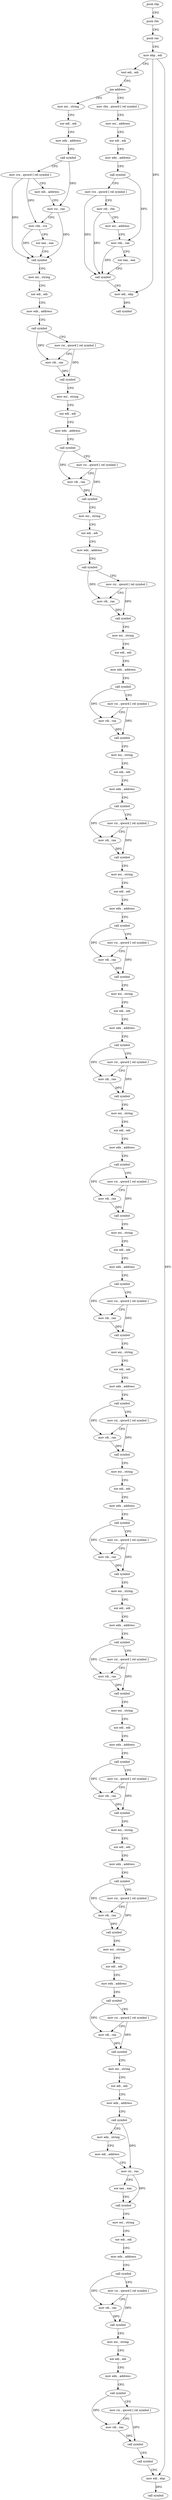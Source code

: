 digraph "func" {
"4201856" [label = "push rbp" ]
"4201857" [label = "push rbx" ]
"4201858" [label = "push rax" ]
"4201859" [label = "mov ebp , edi" ]
"4201861" [label = "test edi , edi" ]
"4201863" [label = "jne address" ]
"4202504" [label = "mov rbx , qword [ rel symbol ]" ]
"4201869" [label = "mov esi , string" ]
"4202511" [label = "mov esi , address" ]
"4202516" [label = "xor edi , edi" ]
"4202518" [label = "mov edx , address" ]
"4202523" [label = "call symbol" ]
"4202528" [label = "mov rcx , qword [ rel symbol ]" ]
"4202535" [label = "mov rdi , rbx" ]
"4202538" [label = "mov esi , address" ]
"4202543" [label = "mov rdx , rax" ]
"4202546" [label = "xor eax , eax" ]
"4202548" [label = "call symbol" ]
"4202553" [label = "mov edi , ebp" ]
"4202555" [label = "call symbol" ]
"4201874" [label = "xor edi , edi" ]
"4201876" [label = "mov edx , address" ]
"4201881" [label = "call symbol" ]
"4201886" [label = "mov rcx , qword [ rel symbol ]" ]
"4201893" [label = "mov edi , address" ]
"4201898" [label = "mov rsi , rax" ]
"4201901" [label = "mov rdx , rcx" ]
"4201904" [label = "xor eax , eax" ]
"4201906" [label = "call symbol" ]
"4201911" [label = "mov esi , string" ]
"4201916" [label = "xor edi , edi" ]
"4201918" [label = "mov edx , address" ]
"4201923" [label = "call symbol" ]
"4201928" [label = "mov rsi , qword [ rel symbol ]" ]
"4201935" [label = "mov rdi , rax" ]
"4201938" [label = "call symbol" ]
"4201943" [label = "mov esi , string" ]
"4201948" [label = "xor edi , edi" ]
"4201950" [label = "mov edx , address" ]
"4201955" [label = "call symbol" ]
"4201960" [label = "mov rsi , qword [ rel symbol ]" ]
"4201967" [label = "mov rdi , rax" ]
"4201970" [label = "call symbol" ]
"4201975" [label = "mov esi , string" ]
"4201980" [label = "xor edi , edi" ]
"4201982" [label = "mov edx , address" ]
"4201987" [label = "call symbol" ]
"4201992" [label = "mov rsi , qword [ rel symbol ]" ]
"4201999" [label = "mov rdi , rax" ]
"4202002" [label = "call symbol" ]
"4202007" [label = "mov esi , string" ]
"4202012" [label = "xor edi , edi" ]
"4202014" [label = "mov edx , address" ]
"4202019" [label = "call symbol" ]
"4202024" [label = "mov rsi , qword [ rel symbol ]" ]
"4202031" [label = "mov rdi , rax" ]
"4202034" [label = "call symbol" ]
"4202039" [label = "mov esi , string" ]
"4202044" [label = "xor edi , edi" ]
"4202046" [label = "mov edx , address" ]
"4202051" [label = "call symbol" ]
"4202056" [label = "mov rsi , qword [ rel symbol ]" ]
"4202063" [label = "mov rdi , rax" ]
"4202066" [label = "call symbol" ]
"4202071" [label = "mov esi , string" ]
"4202076" [label = "xor edi , edi" ]
"4202078" [label = "mov edx , address" ]
"4202083" [label = "call symbol" ]
"4202088" [label = "mov rsi , qword [ rel symbol ]" ]
"4202095" [label = "mov rdi , rax" ]
"4202098" [label = "call symbol" ]
"4202103" [label = "mov esi , string" ]
"4202108" [label = "xor edi , edi" ]
"4202110" [label = "mov edx , address" ]
"4202115" [label = "call symbol" ]
"4202120" [label = "mov rsi , qword [ rel symbol ]" ]
"4202127" [label = "mov rdi , rax" ]
"4202130" [label = "call symbol" ]
"4202135" [label = "mov esi , string" ]
"4202140" [label = "xor edi , edi" ]
"4202142" [label = "mov edx , address" ]
"4202147" [label = "call symbol" ]
"4202152" [label = "mov rsi , qword [ rel symbol ]" ]
"4202159" [label = "mov rdi , rax" ]
"4202162" [label = "call symbol" ]
"4202167" [label = "mov esi , string" ]
"4202172" [label = "xor edi , edi" ]
"4202174" [label = "mov edx , address" ]
"4202179" [label = "call symbol" ]
"4202184" [label = "mov rsi , qword [ rel symbol ]" ]
"4202191" [label = "mov rdi , rax" ]
"4202194" [label = "call symbol" ]
"4202199" [label = "mov esi , string" ]
"4202204" [label = "xor edi , edi" ]
"4202206" [label = "mov edx , address" ]
"4202211" [label = "call symbol" ]
"4202216" [label = "mov rsi , qword [ rel symbol ]" ]
"4202223" [label = "mov rdi , rax" ]
"4202226" [label = "call symbol" ]
"4202231" [label = "mov esi , string" ]
"4202236" [label = "xor edi , edi" ]
"4202238" [label = "mov edx , address" ]
"4202243" [label = "call symbol" ]
"4202248" [label = "mov rsi , qword [ rel symbol ]" ]
"4202255" [label = "mov rdi , rax" ]
"4202258" [label = "call symbol" ]
"4202263" [label = "mov esi , string" ]
"4202268" [label = "xor edi , edi" ]
"4202270" [label = "mov edx , address" ]
"4202275" [label = "call symbol" ]
"4202280" [label = "mov rsi , qword [ rel symbol ]" ]
"4202287" [label = "mov rdi , rax" ]
"4202290" [label = "call symbol" ]
"4202295" [label = "mov esi , string" ]
"4202300" [label = "xor edi , edi" ]
"4202302" [label = "mov edx , address" ]
"4202307" [label = "call symbol" ]
"4202312" [label = "mov rsi , qword [ rel symbol ]" ]
"4202319" [label = "mov rdi , rax" ]
"4202322" [label = "call symbol" ]
"4202327" [label = "mov esi , string" ]
"4202332" [label = "xor edi , edi" ]
"4202334" [label = "mov edx , address" ]
"4202339" [label = "call symbol" ]
"4202344" [label = "mov rsi , qword [ rel symbol ]" ]
"4202351" [label = "mov rdi , rax" ]
"4202354" [label = "call symbol" ]
"4202359" [label = "mov esi , string" ]
"4202364" [label = "xor edi , edi" ]
"4202366" [label = "mov edx , address" ]
"4202371" [label = "call symbol" ]
"4202376" [label = "mov rsi , qword [ rel symbol ]" ]
"4202383" [label = "mov rdi , rax" ]
"4202386" [label = "call symbol" ]
"4202391" [label = "mov esi , string" ]
"4202396" [label = "xor edi , edi" ]
"4202398" [label = "mov edx , address" ]
"4202403" [label = "call symbol" ]
"4202408" [label = "mov edx , string" ]
"4202413" [label = "mov edi , address" ]
"4202418" [label = "mov rsi , rax" ]
"4202421" [label = "xor eax , eax" ]
"4202423" [label = "call symbol" ]
"4202428" [label = "mov esi , string" ]
"4202433" [label = "xor edi , edi" ]
"4202435" [label = "mov edx , address" ]
"4202440" [label = "call symbol" ]
"4202445" [label = "mov rsi , qword [ rel symbol ]" ]
"4202452" [label = "mov rdi , rax" ]
"4202455" [label = "call symbol" ]
"4202460" [label = "mov esi , string" ]
"4202465" [label = "xor edi , edi" ]
"4202467" [label = "mov edx , address" ]
"4202472" [label = "call symbol" ]
"4202477" [label = "mov rsi , qword [ rel symbol ]" ]
"4202484" [label = "mov rdi , rax" ]
"4202487" [label = "call symbol" ]
"4202492" [label = "call symbol" ]
"4202497" [label = "mov edi , ebp" ]
"4202499" [label = "call symbol" ]
"4201856" -> "4201857" [ label = "CFG" ]
"4201857" -> "4201858" [ label = "CFG" ]
"4201858" -> "4201859" [ label = "CFG" ]
"4201859" -> "4201861" [ label = "CFG" ]
"4201859" -> "4202553" [ label = "DFG" ]
"4201859" -> "4202497" [ label = "DFG" ]
"4201861" -> "4201863" [ label = "CFG" ]
"4201863" -> "4202504" [ label = "CFG" ]
"4201863" -> "4201869" [ label = "CFG" ]
"4202504" -> "4202511" [ label = "CFG" ]
"4201869" -> "4201874" [ label = "CFG" ]
"4202511" -> "4202516" [ label = "CFG" ]
"4202516" -> "4202518" [ label = "CFG" ]
"4202518" -> "4202523" [ label = "CFG" ]
"4202523" -> "4202528" [ label = "CFG" ]
"4202523" -> "4202543" [ label = "DFG" ]
"4202528" -> "4202535" [ label = "CFG" ]
"4202528" -> "4202548" [ label = "DFG" ]
"4202535" -> "4202538" [ label = "CFG" ]
"4202535" -> "4202548" [ label = "DFG" ]
"4202538" -> "4202543" [ label = "CFG" ]
"4202543" -> "4202546" [ label = "CFG" ]
"4202543" -> "4202548" [ label = "DFG" ]
"4202546" -> "4202548" [ label = "CFG" ]
"4202548" -> "4202553" [ label = "CFG" ]
"4202553" -> "4202555" [ label = "DFG" ]
"4201874" -> "4201876" [ label = "CFG" ]
"4201876" -> "4201881" [ label = "CFG" ]
"4201881" -> "4201886" [ label = "CFG" ]
"4201881" -> "4201898" [ label = "DFG" ]
"4201886" -> "4201893" [ label = "CFG" ]
"4201886" -> "4201901" [ label = "DFG" ]
"4201886" -> "4201906" [ label = "DFG" ]
"4201893" -> "4201898" [ label = "CFG" ]
"4201898" -> "4201901" [ label = "CFG" ]
"4201898" -> "4201906" [ label = "DFG" ]
"4201901" -> "4201904" [ label = "CFG" ]
"4201901" -> "4201906" [ label = "DFG" ]
"4201904" -> "4201906" [ label = "CFG" ]
"4201906" -> "4201911" [ label = "CFG" ]
"4201911" -> "4201916" [ label = "CFG" ]
"4201916" -> "4201918" [ label = "CFG" ]
"4201918" -> "4201923" [ label = "CFG" ]
"4201923" -> "4201928" [ label = "CFG" ]
"4201923" -> "4201935" [ label = "DFG" ]
"4201928" -> "4201935" [ label = "CFG" ]
"4201928" -> "4201938" [ label = "DFG" ]
"4201935" -> "4201938" [ label = "DFG" ]
"4201938" -> "4201943" [ label = "CFG" ]
"4201943" -> "4201948" [ label = "CFG" ]
"4201948" -> "4201950" [ label = "CFG" ]
"4201950" -> "4201955" [ label = "CFG" ]
"4201955" -> "4201960" [ label = "CFG" ]
"4201955" -> "4201967" [ label = "DFG" ]
"4201960" -> "4201967" [ label = "CFG" ]
"4201960" -> "4201970" [ label = "DFG" ]
"4201967" -> "4201970" [ label = "DFG" ]
"4201970" -> "4201975" [ label = "CFG" ]
"4201975" -> "4201980" [ label = "CFG" ]
"4201980" -> "4201982" [ label = "CFG" ]
"4201982" -> "4201987" [ label = "CFG" ]
"4201987" -> "4201992" [ label = "CFG" ]
"4201987" -> "4201999" [ label = "DFG" ]
"4201992" -> "4201999" [ label = "CFG" ]
"4201992" -> "4202002" [ label = "DFG" ]
"4201999" -> "4202002" [ label = "DFG" ]
"4202002" -> "4202007" [ label = "CFG" ]
"4202007" -> "4202012" [ label = "CFG" ]
"4202012" -> "4202014" [ label = "CFG" ]
"4202014" -> "4202019" [ label = "CFG" ]
"4202019" -> "4202024" [ label = "CFG" ]
"4202019" -> "4202031" [ label = "DFG" ]
"4202024" -> "4202031" [ label = "CFG" ]
"4202024" -> "4202034" [ label = "DFG" ]
"4202031" -> "4202034" [ label = "DFG" ]
"4202034" -> "4202039" [ label = "CFG" ]
"4202039" -> "4202044" [ label = "CFG" ]
"4202044" -> "4202046" [ label = "CFG" ]
"4202046" -> "4202051" [ label = "CFG" ]
"4202051" -> "4202056" [ label = "CFG" ]
"4202051" -> "4202063" [ label = "DFG" ]
"4202056" -> "4202063" [ label = "CFG" ]
"4202056" -> "4202066" [ label = "DFG" ]
"4202063" -> "4202066" [ label = "DFG" ]
"4202066" -> "4202071" [ label = "CFG" ]
"4202071" -> "4202076" [ label = "CFG" ]
"4202076" -> "4202078" [ label = "CFG" ]
"4202078" -> "4202083" [ label = "CFG" ]
"4202083" -> "4202088" [ label = "CFG" ]
"4202083" -> "4202095" [ label = "DFG" ]
"4202088" -> "4202095" [ label = "CFG" ]
"4202088" -> "4202098" [ label = "DFG" ]
"4202095" -> "4202098" [ label = "DFG" ]
"4202098" -> "4202103" [ label = "CFG" ]
"4202103" -> "4202108" [ label = "CFG" ]
"4202108" -> "4202110" [ label = "CFG" ]
"4202110" -> "4202115" [ label = "CFG" ]
"4202115" -> "4202120" [ label = "CFG" ]
"4202115" -> "4202127" [ label = "DFG" ]
"4202120" -> "4202127" [ label = "CFG" ]
"4202120" -> "4202130" [ label = "DFG" ]
"4202127" -> "4202130" [ label = "DFG" ]
"4202130" -> "4202135" [ label = "CFG" ]
"4202135" -> "4202140" [ label = "CFG" ]
"4202140" -> "4202142" [ label = "CFG" ]
"4202142" -> "4202147" [ label = "CFG" ]
"4202147" -> "4202152" [ label = "CFG" ]
"4202147" -> "4202159" [ label = "DFG" ]
"4202152" -> "4202159" [ label = "CFG" ]
"4202152" -> "4202162" [ label = "DFG" ]
"4202159" -> "4202162" [ label = "DFG" ]
"4202162" -> "4202167" [ label = "CFG" ]
"4202167" -> "4202172" [ label = "CFG" ]
"4202172" -> "4202174" [ label = "CFG" ]
"4202174" -> "4202179" [ label = "CFG" ]
"4202179" -> "4202184" [ label = "CFG" ]
"4202179" -> "4202191" [ label = "DFG" ]
"4202184" -> "4202191" [ label = "CFG" ]
"4202184" -> "4202194" [ label = "DFG" ]
"4202191" -> "4202194" [ label = "DFG" ]
"4202194" -> "4202199" [ label = "CFG" ]
"4202199" -> "4202204" [ label = "CFG" ]
"4202204" -> "4202206" [ label = "CFG" ]
"4202206" -> "4202211" [ label = "CFG" ]
"4202211" -> "4202216" [ label = "CFG" ]
"4202211" -> "4202223" [ label = "DFG" ]
"4202216" -> "4202223" [ label = "CFG" ]
"4202216" -> "4202226" [ label = "DFG" ]
"4202223" -> "4202226" [ label = "DFG" ]
"4202226" -> "4202231" [ label = "CFG" ]
"4202231" -> "4202236" [ label = "CFG" ]
"4202236" -> "4202238" [ label = "CFG" ]
"4202238" -> "4202243" [ label = "CFG" ]
"4202243" -> "4202248" [ label = "CFG" ]
"4202243" -> "4202255" [ label = "DFG" ]
"4202248" -> "4202255" [ label = "CFG" ]
"4202248" -> "4202258" [ label = "DFG" ]
"4202255" -> "4202258" [ label = "DFG" ]
"4202258" -> "4202263" [ label = "CFG" ]
"4202263" -> "4202268" [ label = "CFG" ]
"4202268" -> "4202270" [ label = "CFG" ]
"4202270" -> "4202275" [ label = "CFG" ]
"4202275" -> "4202280" [ label = "CFG" ]
"4202275" -> "4202287" [ label = "DFG" ]
"4202280" -> "4202287" [ label = "CFG" ]
"4202280" -> "4202290" [ label = "DFG" ]
"4202287" -> "4202290" [ label = "DFG" ]
"4202290" -> "4202295" [ label = "CFG" ]
"4202295" -> "4202300" [ label = "CFG" ]
"4202300" -> "4202302" [ label = "CFG" ]
"4202302" -> "4202307" [ label = "CFG" ]
"4202307" -> "4202312" [ label = "CFG" ]
"4202307" -> "4202319" [ label = "DFG" ]
"4202312" -> "4202319" [ label = "CFG" ]
"4202312" -> "4202322" [ label = "DFG" ]
"4202319" -> "4202322" [ label = "DFG" ]
"4202322" -> "4202327" [ label = "CFG" ]
"4202327" -> "4202332" [ label = "CFG" ]
"4202332" -> "4202334" [ label = "CFG" ]
"4202334" -> "4202339" [ label = "CFG" ]
"4202339" -> "4202344" [ label = "CFG" ]
"4202339" -> "4202351" [ label = "DFG" ]
"4202344" -> "4202351" [ label = "CFG" ]
"4202344" -> "4202354" [ label = "DFG" ]
"4202351" -> "4202354" [ label = "DFG" ]
"4202354" -> "4202359" [ label = "CFG" ]
"4202359" -> "4202364" [ label = "CFG" ]
"4202364" -> "4202366" [ label = "CFG" ]
"4202366" -> "4202371" [ label = "CFG" ]
"4202371" -> "4202376" [ label = "CFG" ]
"4202371" -> "4202383" [ label = "DFG" ]
"4202376" -> "4202383" [ label = "CFG" ]
"4202376" -> "4202386" [ label = "DFG" ]
"4202383" -> "4202386" [ label = "DFG" ]
"4202386" -> "4202391" [ label = "CFG" ]
"4202391" -> "4202396" [ label = "CFG" ]
"4202396" -> "4202398" [ label = "CFG" ]
"4202398" -> "4202403" [ label = "CFG" ]
"4202403" -> "4202408" [ label = "CFG" ]
"4202403" -> "4202418" [ label = "DFG" ]
"4202408" -> "4202413" [ label = "CFG" ]
"4202413" -> "4202418" [ label = "CFG" ]
"4202418" -> "4202421" [ label = "CFG" ]
"4202418" -> "4202423" [ label = "DFG" ]
"4202421" -> "4202423" [ label = "CFG" ]
"4202423" -> "4202428" [ label = "CFG" ]
"4202428" -> "4202433" [ label = "CFG" ]
"4202433" -> "4202435" [ label = "CFG" ]
"4202435" -> "4202440" [ label = "CFG" ]
"4202440" -> "4202445" [ label = "CFG" ]
"4202440" -> "4202452" [ label = "DFG" ]
"4202445" -> "4202452" [ label = "CFG" ]
"4202445" -> "4202455" [ label = "DFG" ]
"4202452" -> "4202455" [ label = "DFG" ]
"4202455" -> "4202460" [ label = "CFG" ]
"4202460" -> "4202465" [ label = "CFG" ]
"4202465" -> "4202467" [ label = "CFG" ]
"4202467" -> "4202472" [ label = "CFG" ]
"4202472" -> "4202477" [ label = "CFG" ]
"4202472" -> "4202484" [ label = "DFG" ]
"4202477" -> "4202484" [ label = "CFG" ]
"4202477" -> "4202487" [ label = "DFG" ]
"4202484" -> "4202487" [ label = "DFG" ]
"4202487" -> "4202492" [ label = "CFG" ]
"4202492" -> "4202497" [ label = "CFG" ]
"4202497" -> "4202499" [ label = "DFG" ]
}
